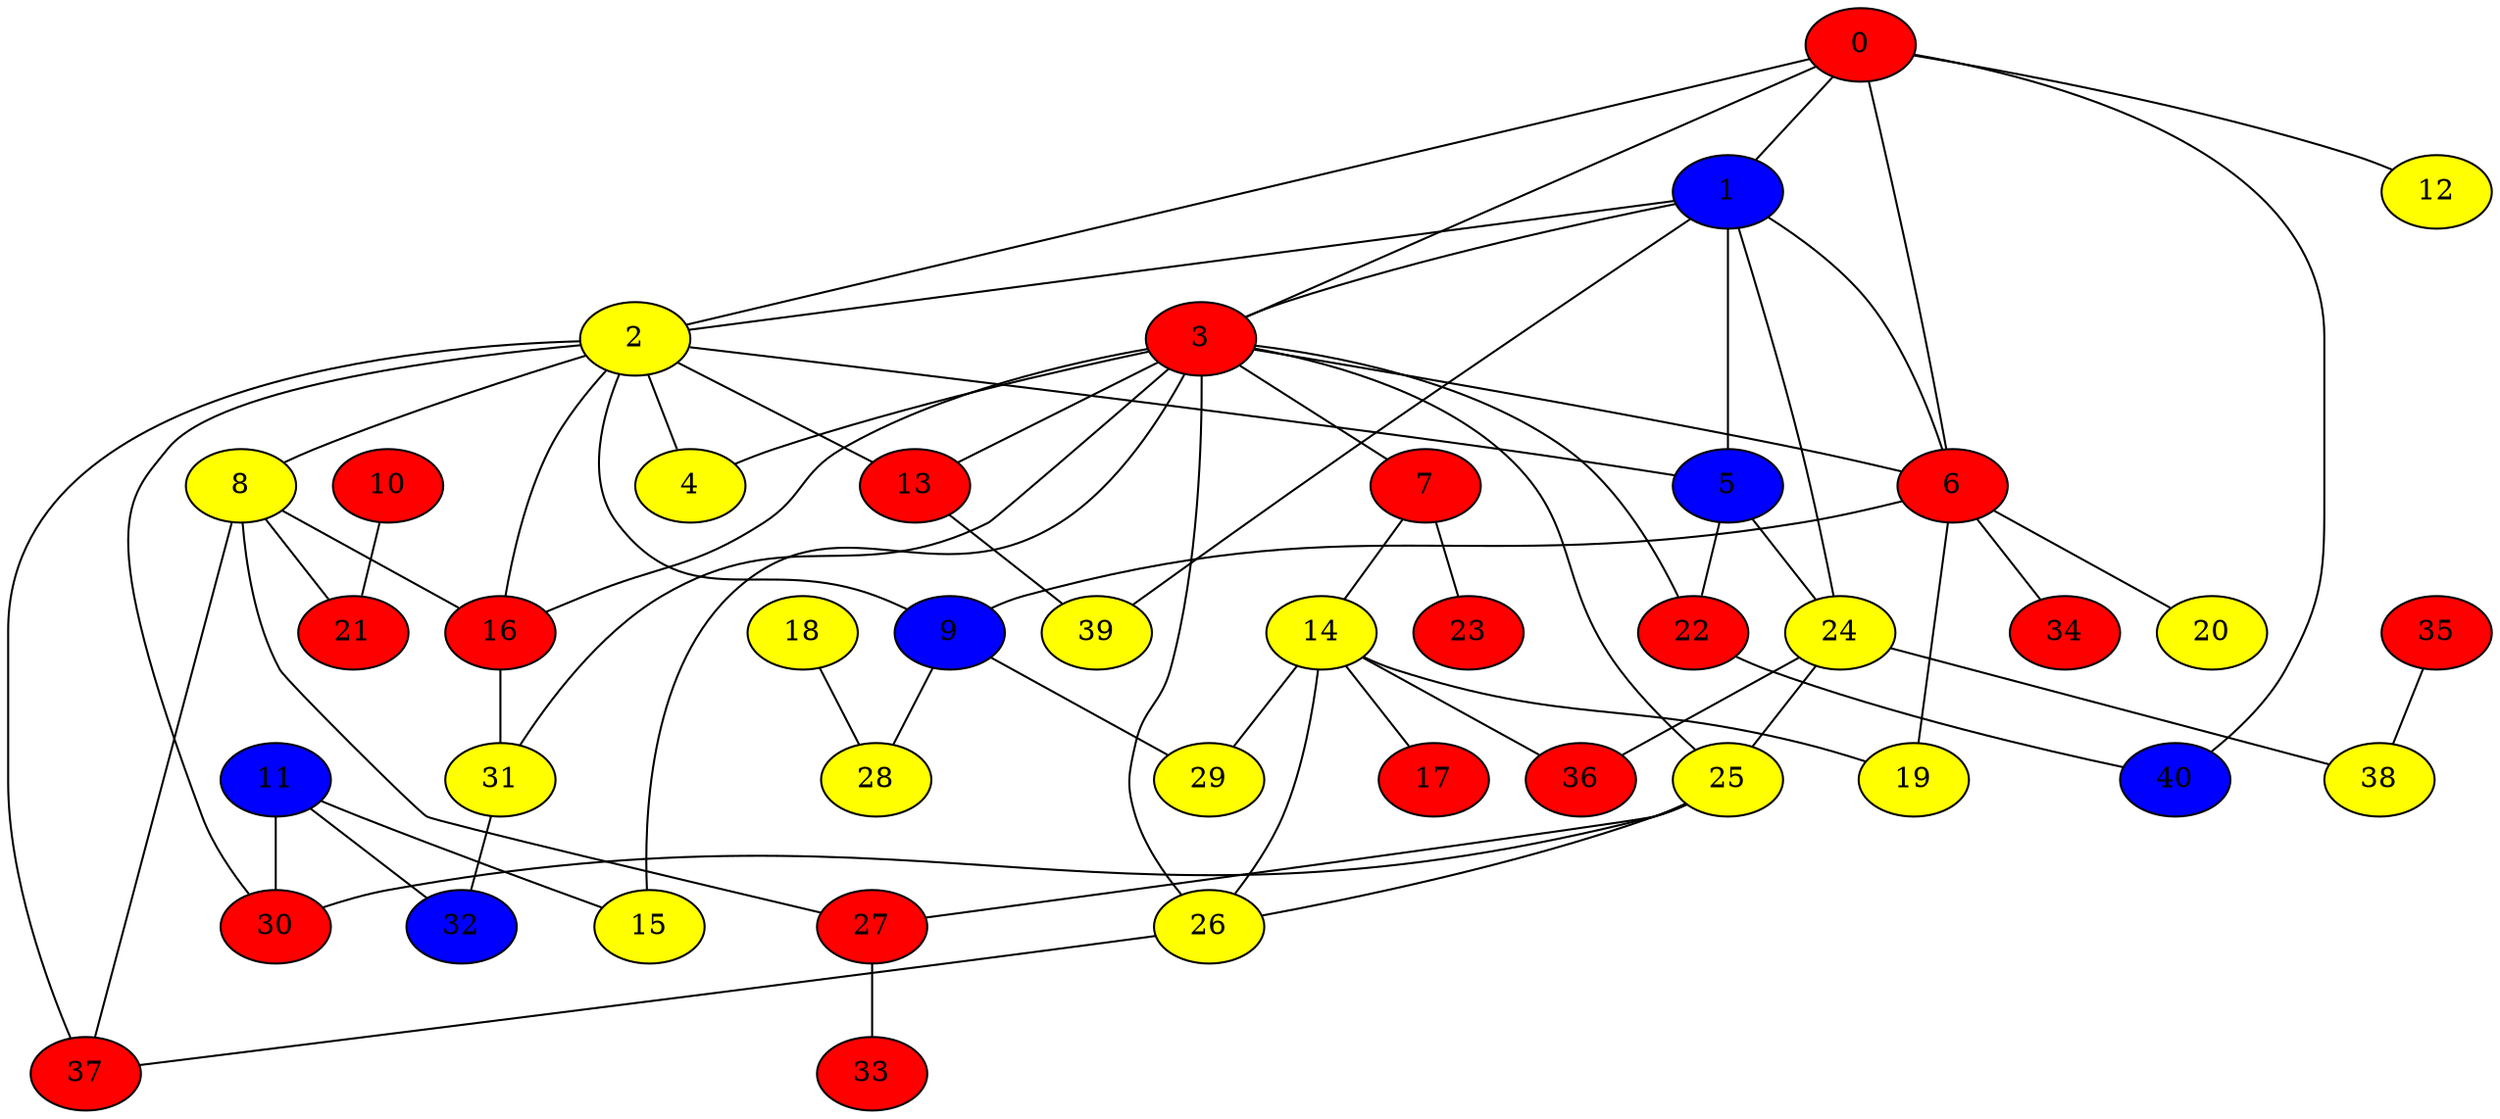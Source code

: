 graph {
0 [style = filled fillcolor = red];
1 [style = filled fillcolor = blue];
2 [style = filled fillcolor = yellow];
3 [style = filled fillcolor = red];
4 [style = filled fillcolor = yellow];
5 [style = filled fillcolor = blue];
6 [style = filled fillcolor = red];
7 [style = filled fillcolor = red];
8 [style = filled fillcolor = yellow];
9 [style = filled fillcolor = blue];
10 [style = filled fillcolor = red];
11 [style = filled fillcolor = blue];
12 [style = filled fillcolor = yellow];
13 [style = filled fillcolor = red];
14 [style = filled fillcolor = yellow];
15 [style = filled fillcolor = yellow];
16 [style = filled fillcolor = red];
17 [style = filled fillcolor = red];
18 [style = filled fillcolor = yellow];
19 [style = filled fillcolor = yellow];
20 [style = filled fillcolor = yellow];
21 [style = filled fillcolor = red];
22 [style = filled fillcolor = red];
23 [style = filled fillcolor = red];
24 [style = filled fillcolor = yellow];
25 [style = filled fillcolor = yellow];
26 [style = filled fillcolor = yellow];
27 [style = filled fillcolor = red];
28 [style = filled fillcolor = yellow];
29 [style = filled fillcolor = yellow];
30 [style = filled fillcolor = red];
31 [style = filled fillcolor = yellow];
32 [style = filled fillcolor = blue];
33 [style = filled fillcolor = red];
34 [style = filled fillcolor = red];
35 [style = filled fillcolor = red];
36 [style = filled fillcolor = red];
37 [style = filled fillcolor = red];
38 [style = filled fillcolor = yellow];
39 [style = filled fillcolor = yellow];
40 [style = filled fillcolor = blue];
0 -- 1;
0 -- 2;
0 -- 3;
0 -- 6;
0 -- 12;
0 -- 40;
1 -- 2;
1 -- 3;
1 -- 5;
1 -- 6;
1 -- 24;
1 -- 39;
2 -- 4;
2 -- 5;
2 -- 8;
2 -- 9;
2 -- 13;
2 -- 16;
2 -- 30;
2 -- 37;
3 -- 4;
3 -- 6;
3 -- 7;
3 -- 13;
3 -- 15;
3 -- 16;
3 -- 22;
3 -- 25;
3 -- 26;
3 -- 31;
5 -- 22;
5 -- 24;
6 -- 9;
6 -- 19;
6 -- 20;
6 -- 34;
7 -- 14;
7 -- 23;
8 -- 16;
8 -- 21;
8 -- 27;
8 -- 37;
9 -- 28;
9 -- 29;
10 -- 21;
11 -- 15;
11 -- 30;
11 -- 32;
13 -- 39;
14 -- 17;
14 -- 19;
14 -- 26;
14 -- 29;
14 -- 36;
16 -- 31;
18 -- 28;
22 -- 40;
24 -- 25;
24 -- 36;
24 -- 38;
25 -- 26;
25 -- 27;
25 -- 30;
26 -- 37;
27 -- 33;
31 -- 32;
35 -- 38;
}
